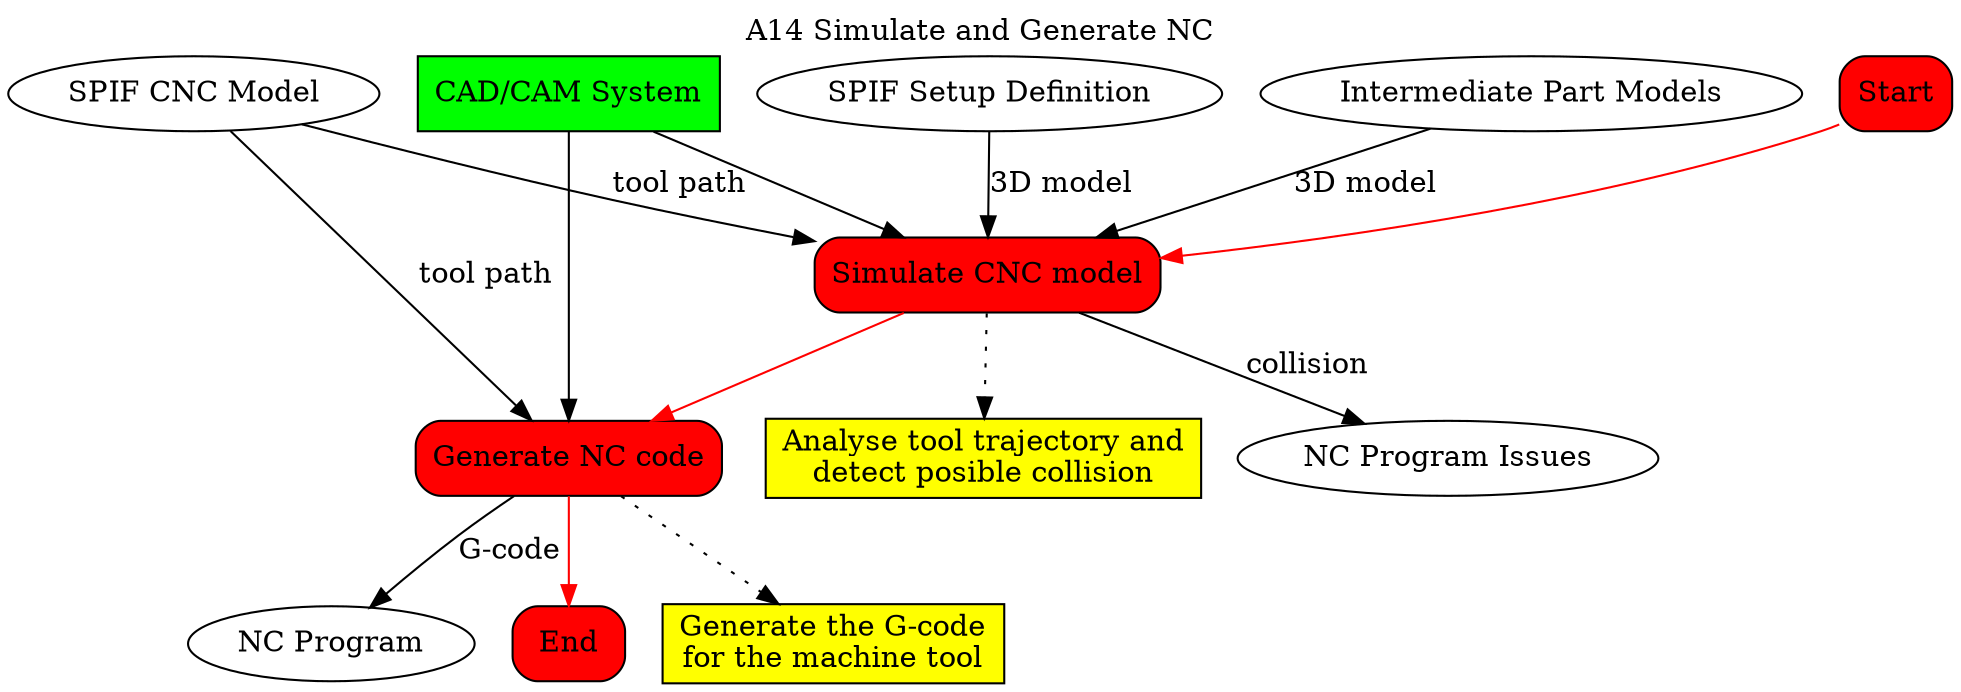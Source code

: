 digraph behaviourmodel {


# activity title
labelloc="t"
label="A14 Simulate and Generate NC"

# inputs and outputs
node [shape=ellipse, style=filled, fillcolor=white, color=black]
cnc [label="SPIF CNC Model"]
setup [label="SPIF Setup Definition"]
inter [label="Intermediate Part Models"]
program [label="NC Program"]
nc_issues [label="NC Program Issues"]

# mechanisms
node [shape=box, style=filled, fillcolor=green, color=black]
cam [label="CAD/CAM System"]

# tasks definition
node [shape=box, style="filled, rounded", fillcolor=red, color=black]
Start
t1 [label="Simulate CNC model"]
t2 [label="Generate NC code"]
End

# rules
node [shape=box, style=filled, fillcolor=yellow, color=black]
r1 [label="Analyse tool trajectory and\ndetect posible collision"]
r2 [label="Generate the G-code\nfor the machine tool"]

# attaching rules
edge [dir=forward, color=black, fontcolor=black, style=dotted]
t1 -> r1
t2 -> r2

# task sequence
edge [dir=forward, color=red, style=solid]
Start -> t1 -> t2 -> End

# attaching mechanisms
edge [dir=forward, color=black]
cam -> {t1 t2}

# attaching inputs and outputs
edge [dir=forward, color=black, style=solid]
cnc -> {t1 t2} [label="tool path"]
setup -> t1 [label="3D model"]
inter -> t1 [label="3D model"]
t1 -> nc_issues [label="collision"]
t2 -> program [label="G-code"]

}

